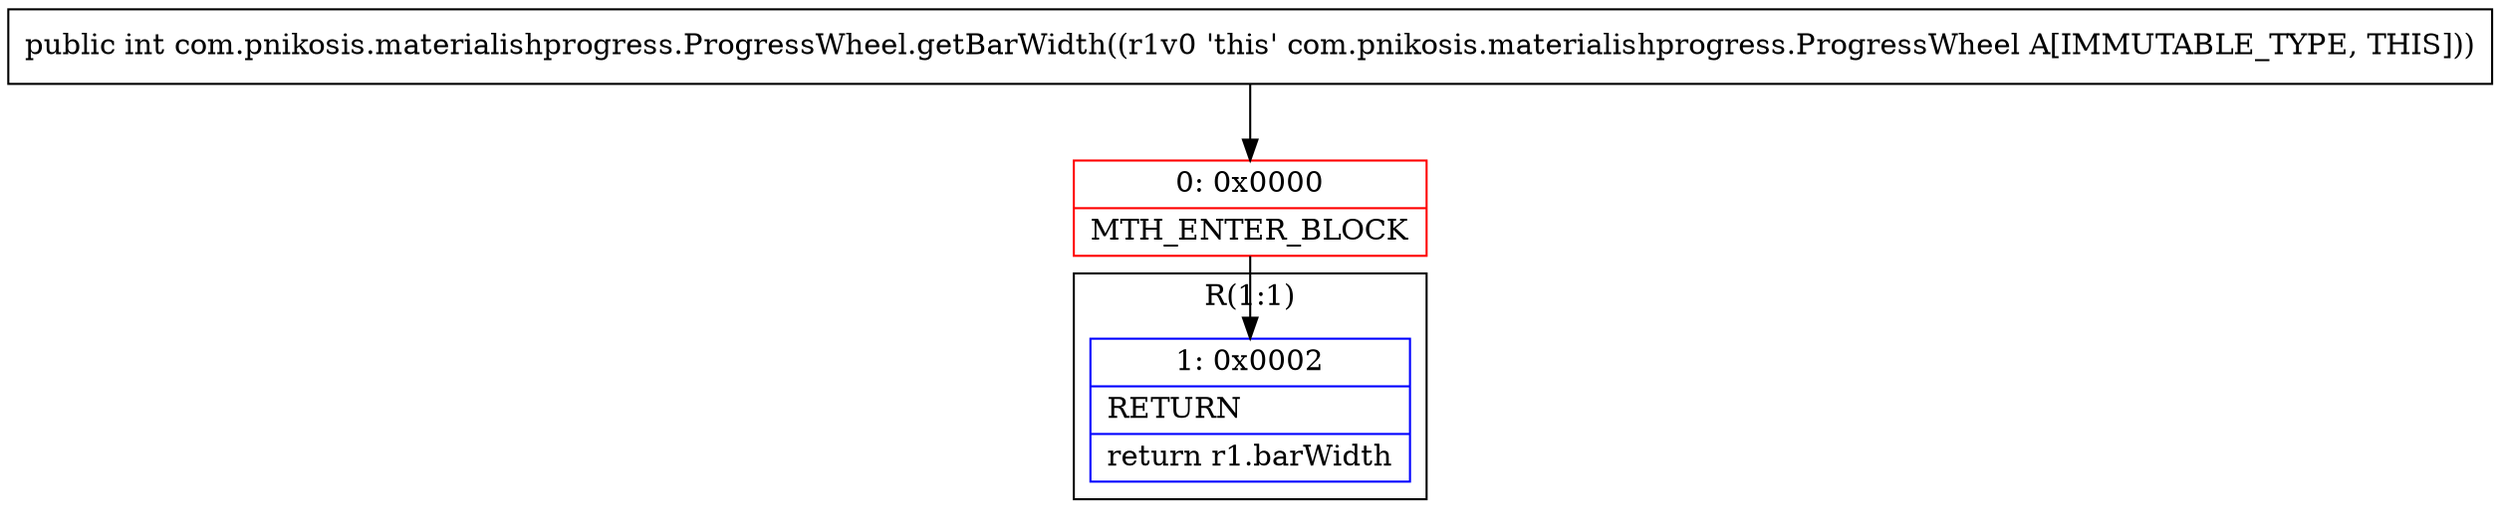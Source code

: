 digraph "CFG forcom.pnikosis.materialishprogress.ProgressWheel.getBarWidth()I" {
subgraph cluster_Region_1780480051 {
label = "R(1:1)";
node [shape=record,color=blue];
Node_1 [shape=record,label="{1\:\ 0x0002|RETURN\l|return r1.barWidth\l}"];
}
Node_0 [shape=record,color=red,label="{0\:\ 0x0000|MTH_ENTER_BLOCK\l}"];
MethodNode[shape=record,label="{public int com.pnikosis.materialishprogress.ProgressWheel.getBarWidth((r1v0 'this' com.pnikosis.materialishprogress.ProgressWheel A[IMMUTABLE_TYPE, THIS])) }"];
MethodNode -> Node_0;
Node_0 -> Node_1;
}

